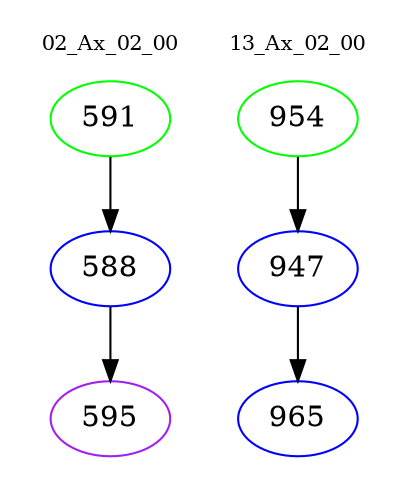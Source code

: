 digraph{
subgraph cluster_0 {
color = white
label = "02_Ax_02_00";
fontsize=10;
T0_591 [label="591", color="green"]
T0_591 -> T0_588 [color="black"]
T0_588 [label="588", color="blue"]
T0_588 -> T0_595 [color="black"]
T0_595 [label="595", color="purple"]
}
subgraph cluster_1 {
color = white
label = "13_Ax_02_00";
fontsize=10;
T1_954 [label="954", color="green"]
T1_954 -> T1_947 [color="black"]
T1_947 [label="947", color="blue"]
T1_947 -> T1_965 [color="black"]
T1_965 [label="965", color="blue"]
}
}
